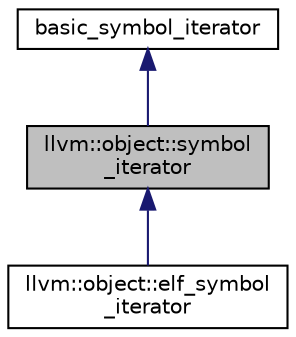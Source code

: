 digraph "llvm::object::symbol_iterator"
{
 // LATEX_PDF_SIZE
  bgcolor="transparent";
  edge [fontname="Helvetica",fontsize="10",labelfontname="Helvetica",labelfontsize="10"];
  node [fontname="Helvetica",fontsize="10",shape=record];
  Node1 [label="llvm::object::symbol\l_iterator",height=0.2,width=0.4,color="black", fillcolor="grey75", style="filled", fontcolor="black",tooltip=" "];
  Node2 -> Node1 [dir="back",color="midnightblue",fontsize="10",style="solid",fontname="Helvetica"];
  Node2 [label="basic_symbol_iterator",height=0.2,width=0.4,color="black",URL="$classllvm_1_1object_1_1content__iterator.html",tooltip=" "];
  Node1 -> Node3 [dir="back",color="midnightblue",fontsize="10",style="solid",fontname="Helvetica"];
  Node3 [label="llvm::object::elf_symbol\l_iterator",height=0.2,width=0.4,color="black",URL="$classllvm_1_1object_1_1elf__symbol__iterator.html",tooltip=" "];
}
